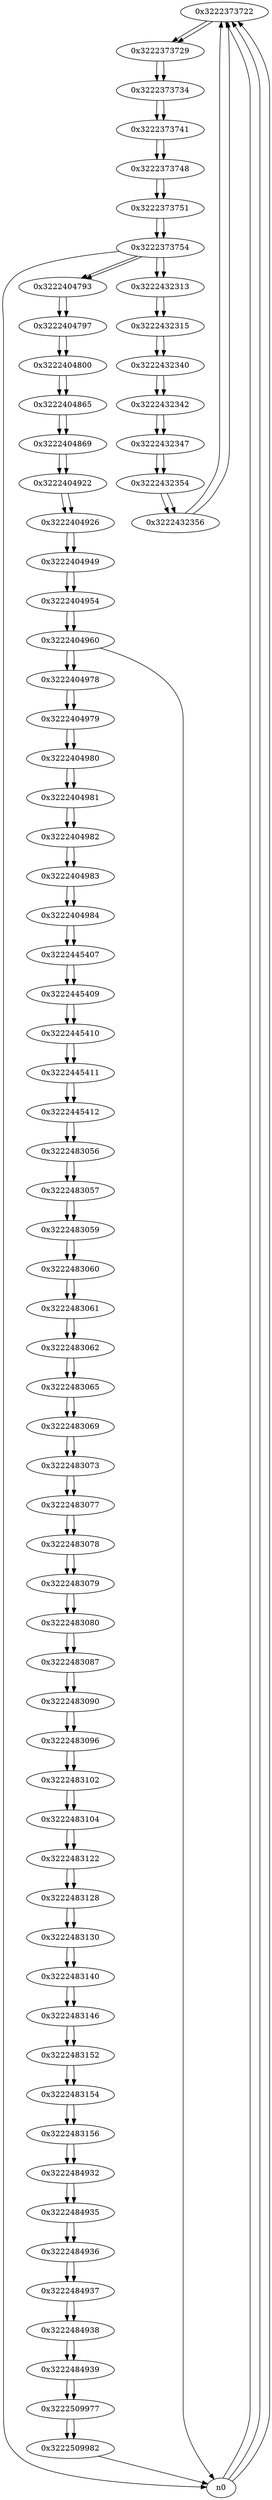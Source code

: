 digraph G{
/* nodes */
  n1 [label="0x3222373722"]
  n2 [label="0x3222373729"]
  n3 [label="0x3222373734"]
  n4 [label="0x3222373741"]
  n5 [label="0x3222373748"]
  n6 [label="0x3222373751"]
  n7 [label="0x3222373754"]
  n8 [label="0x3222404793"]
  n9 [label="0x3222404797"]
  n10 [label="0x3222404800"]
  n11 [label="0x3222404865"]
  n12 [label="0x3222404869"]
  n13 [label="0x3222404922"]
  n14 [label="0x3222404926"]
  n15 [label="0x3222404949"]
  n16 [label="0x3222404954"]
  n17 [label="0x3222404960"]
  n18 [label="0x3222404978"]
  n19 [label="0x3222404979"]
  n20 [label="0x3222404980"]
  n21 [label="0x3222404981"]
  n22 [label="0x3222404982"]
  n23 [label="0x3222404983"]
  n24 [label="0x3222404984"]
  n25 [label="0x3222445407"]
  n26 [label="0x3222445409"]
  n27 [label="0x3222445410"]
  n28 [label="0x3222445411"]
  n29 [label="0x3222445412"]
  n30 [label="0x3222483056"]
  n31 [label="0x3222483057"]
  n32 [label="0x3222483059"]
  n33 [label="0x3222483060"]
  n34 [label="0x3222483061"]
  n35 [label="0x3222483062"]
  n36 [label="0x3222483065"]
  n37 [label="0x3222483069"]
  n38 [label="0x3222483073"]
  n39 [label="0x3222483077"]
  n40 [label="0x3222483078"]
  n41 [label="0x3222483079"]
  n42 [label="0x3222483080"]
  n43 [label="0x3222483087"]
  n44 [label="0x3222483090"]
  n45 [label="0x3222483096"]
  n46 [label="0x3222483102"]
  n47 [label="0x3222483104"]
  n48 [label="0x3222483122"]
  n49 [label="0x3222483128"]
  n50 [label="0x3222483130"]
  n51 [label="0x3222483140"]
  n52 [label="0x3222483146"]
  n53 [label="0x3222483152"]
  n54 [label="0x3222483154"]
  n55 [label="0x3222483156"]
  n56 [label="0x3222484932"]
  n57 [label="0x3222484935"]
  n58 [label="0x3222484936"]
  n59 [label="0x3222484937"]
  n60 [label="0x3222484938"]
  n61 [label="0x3222484939"]
  n62 [label="0x3222509977"]
  n63 [label="0x3222509982"]
  n64 [label="0x3222432313"]
  n65 [label="0x3222432315"]
  n66 [label="0x3222432340"]
  n67 [label="0x3222432342"]
  n68 [label="0x3222432347"]
  n69 [label="0x3222432354"]
  n70 [label="0x3222432356"]
/* edges */
n1 -> n2;
n0 -> n1;
n0 -> n1;
n70 -> n1;
n0 -> n1;
n2 -> n3;
n1 -> n2;
n3 -> n4;
n2 -> n3;
n4 -> n5;
n3 -> n4;
n5 -> n6;
n4 -> n5;
n6 -> n7;
n5 -> n6;
n7 -> n64;
n7 -> n8;
n7 -> n0;
n6 -> n7;
n8 -> n9;
n7 -> n8;
n9 -> n10;
n8 -> n9;
n10 -> n11;
n9 -> n10;
n11 -> n12;
n10 -> n11;
n12 -> n13;
n11 -> n12;
n13 -> n14;
n12 -> n13;
n14 -> n15;
n13 -> n14;
n15 -> n16;
n14 -> n15;
n16 -> n17;
n15 -> n16;
n17 -> n18;
n17 -> n0;
n16 -> n17;
n18 -> n19;
n17 -> n18;
n19 -> n20;
n18 -> n19;
n20 -> n21;
n19 -> n20;
n21 -> n22;
n20 -> n21;
n22 -> n23;
n21 -> n22;
n23 -> n24;
n22 -> n23;
n24 -> n25;
n23 -> n24;
n25 -> n26;
n24 -> n25;
n26 -> n27;
n25 -> n26;
n27 -> n28;
n26 -> n27;
n28 -> n29;
n27 -> n28;
n29 -> n30;
n28 -> n29;
n30 -> n31;
n29 -> n30;
n31 -> n32;
n30 -> n31;
n32 -> n33;
n31 -> n32;
n33 -> n34;
n32 -> n33;
n34 -> n35;
n33 -> n34;
n35 -> n36;
n34 -> n35;
n36 -> n37;
n35 -> n36;
n37 -> n38;
n36 -> n37;
n38 -> n39;
n37 -> n38;
n39 -> n40;
n38 -> n39;
n40 -> n41;
n39 -> n40;
n41 -> n42;
n40 -> n41;
n42 -> n43;
n41 -> n42;
n43 -> n44;
n42 -> n43;
n44 -> n45;
n43 -> n44;
n45 -> n46;
n44 -> n45;
n46 -> n47;
n45 -> n46;
n47 -> n48;
n46 -> n47;
n48 -> n49;
n47 -> n48;
n49 -> n50;
n48 -> n49;
n50 -> n51;
n49 -> n50;
n51 -> n52;
n50 -> n51;
n52 -> n53;
n51 -> n52;
n53 -> n54;
n52 -> n53;
n54 -> n55;
n53 -> n54;
n55 -> n56;
n54 -> n55;
n56 -> n57;
n55 -> n56;
n57 -> n58;
n56 -> n57;
n58 -> n59;
n57 -> n58;
n59 -> n60;
n58 -> n59;
n60 -> n61;
n59 -> n60;
n61 -> n62;
n60 -> n61;
n62 -> n63;
n61 -> n62;
n63 -> n0;
n62 -> n63;
n64 -> n65;
n7 -> n64;
n65 -> n66;
n64 -> n65;
n66 -> n67;
n65 -> n66;
n67 -> n68;
n66 -> n67;
n68 -> n69;
n67 -> n68;
n69 -> n70;
n68 -> n69;
n70 -> n1;
n69 -> n70;
}
